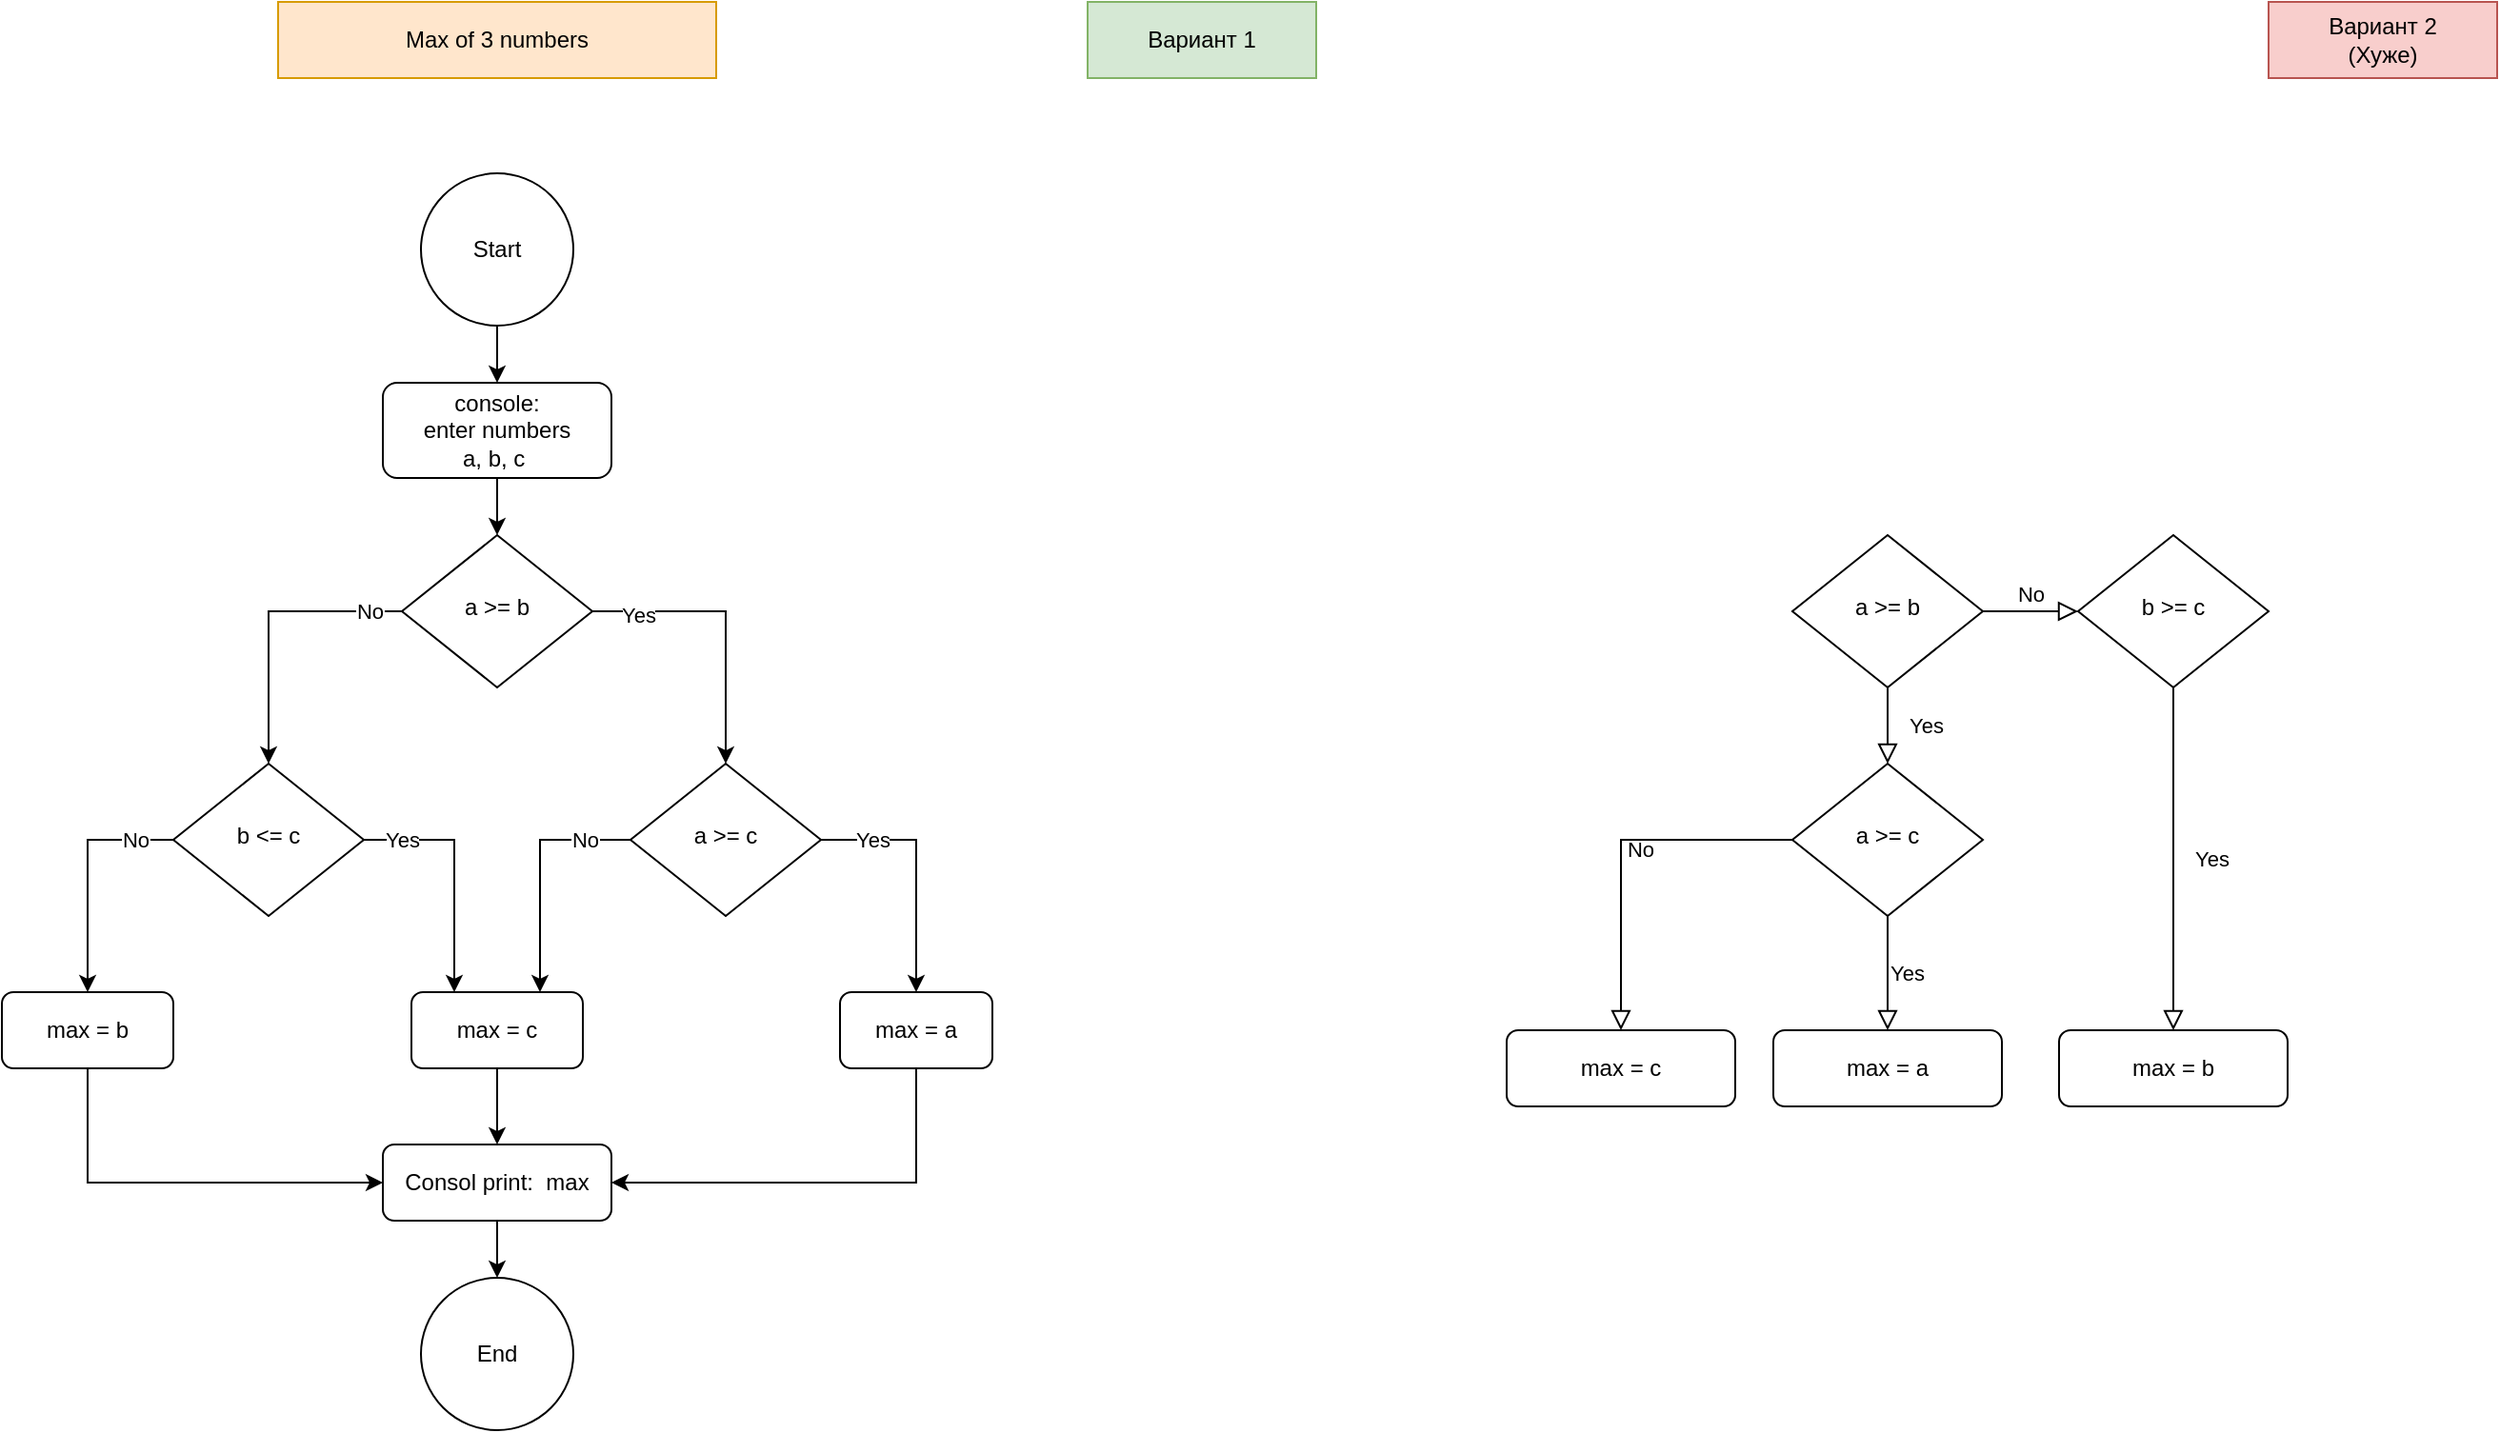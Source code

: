 <mxfile version="21.1.1" type="device">
  <diagram id="C5RBs43oDa-KdzZeNtuy" name="Page-1">
    <mxGraphModel dx="1434" dy="767" grid="1" gridSize="10" guides="1" tooltips="1" connect="1" arrows="1" fold="1" page="1" pageScale="1" pageWidth="827" pageHeight="1169" math="0" shadow="0">
      <root>
        <mxCell id="WIyWlLk6GJQsqaUBKTNV-0" />
        <mxCell id="WIyWlLk6GJQsqaUBKTNV-1" parent="WIyWlLk6GJQsqaUBKTNV-0" />
        <mxCell id="QQY2Uwe5fQTWb0ZK2LQ9-0" value="Start" style="ellipse;whiteSpace=wrap;html=1;aspect=fixed;" parent="WIyWlLk6GJQsqaUBKTNV-1" vertex="1">
          <mxGeometry x="300" y="110" width="80" height="80" as="geometry" />
        </mxCell>
        <mxCell id="QQY2Uwe5fQTWb0ZK2LQ9-1" value="" style="endArrow=classic;html=1;rounded=0;exitX=0.5;exitY=1;exitDx=0;exitDy=0;entryX=0.5;entryY=0;entryDx=0;entryDy=0;" parent="WIyWlLk6GJQsqaUBKTNV-1" source="QQY2Uwe5fQTWb0ZK2LQ9-0" target="QQY2Uwe5fQTWb0ZK2LQ9-2" edge="1">
          <mxGeometry width="50" height="50" relative="1" as="geometry">
            <mxPoint x="340" y="110" as="sourcePoint" />
            <mxPoint x="340" y="150" as="targetPoint" />
          </mxGeometry>
        </mxCell>
        <mxCell id="QQY2Uwe5fQTWb0ZK2LQ9-55" style="edgeStyle=orthogonalEdgeStyle;rounded=0;orthogonalLoop=1;jettySize=auto;html=1;exitX=0.5;exitY=1;exitDx=0;exitDy=0;entryX=0.5;entryY=0;entryDx=0;entryDy=0;" parent="WIyWlLk6GJQsqaUBKTNV-1" source="QQY2Uwe5fQTWb0ZK2LQ9-2" target="QQY2Uwe5fQTWb0ZK2LQ9-12" edge="1">
          <mxGeometry relative="1" as="geometry" />
        </mxCell>
        <mxCell id="QQY2Uwe5fQTWb0ZK2LQ9-2" value="console: &lt;br&gt;enter numbers&lt;br&gt;a, b, c&amp;nbsp;" style="rounded=1;whiteSpace=wrap;html=1;fontSize=12;glass=0;strokeWidth=1;shadow=0;" parent="WIyWlLk6GJQsqaUBKTNV-1" vertex="1">
          <mxGeometry x="280" y="220" width="120" height="50" as="geometry" />
        </mxCell>
        <mxCell id="QQY2Uwe5fQTWb0ZK2LQ9-27" style="edgeStyle=orthogonalEdgeStyle;rounded=0;orthogonalLoop=1;jettySize=auto;html=1;exitX=0;exitY=0.5;exitDx=0;exitDy=0;entryX=0.5;entryY=0;entryDx=0;entryDy=0;" parent="WIyWlLk6GJQsqaUBKTNV-1" source="QQY2Uwe5fQTWb0ZK2LQ9-12" target="QQY2Uwe5fQTWb0ZK2LQ9-17" edge="1">
          <mxGeometry relative="1" as="geometry" />
        </mxCell>
        <mxCell id="QQY2Uwe5fQTWb0ZK2LQ9-28" value="No" style="edgeLabel;html=1;align=center;verticalAlign=middle;resizable=0;points=[];" parent="QQY2Uwe5fQTWb0ZK2LQ9-27" vertex="1" connectable="0">
          <mxGeometry x="-0.167" relative="1" as="geometry">
            <mxPoint x="45" as="offset" />
          </mxGeometry>
        </mxCell>
        <mxCell id="QQY2Uwe5fQTWb0ZK2LQ9-29" style="edgeStyle=orthogonalEdgeStyle;rounded=0;orthogonalLoop=1;jettySize=auto;html=1;exitX=1;exitY=0.5;exitDx=0;exitDy=0;entryX=0.5;entryY=0;entryDx=0;entryDy=0;" parent="WIyWlLk6GJQsqaUBKTNV-1" source="QQY2Uwe5fQTWb0ZK2LQ9-12" target="QQY2Uwe5fQTWb0ZK2LQ9-13" edge="1">
          <mxGeometry relative="1" as="geometry" />
        </mxCell>
        <mxCell id="QQY2Uwe5fQTWb0ZK2LQ9-30" value="Yes" style="edgeLabel;html=1;align=center;verticalAlign=middle;resizable=0;points=[];" parent="QQY2Uwe5fQTWb0ZK2LQ9-29" vertex="1" connectable="0">
          <mxGeometry x="-0.69" y="-2" relative="1" as="geometry">
            <mxPoint as="offset" />
          </mxGeometry>
        </mxCell>
        <mxCell id="QQY2Uwe5fQTWb0ZK2LQ9-12" value="a &amp;gt;= b" style="rhombus;whiteSpace=wrap;html=1;shadow=0;fontFamily=Helvetica;fontSize=12;align=center;strokeWidth=1;spacing=6;spacingTop=-4;" parent="WIyWlLk6GJQsqaUBKTNV-1" vertex="1">
          <mxGeometry x="290" y="300" width="100" height="80" as="geometry" />
        </mxCell>
        <mxCell id="QQY2Uwe5fQTWb0ZK2LQ9-23" style="edgeStyle=orthogonalEdgeStyle;rounded=0;orthogonalLoop=1;jettySize=auto;html=1;exitX=0;exitY=0.5;exitDx=0;exitDy=0;entryX=0.75;entryY=0;entryDx=0;entryDy=0;" parent="WIyWlLk6GJQsqaUBKTNV-1" source="QQY2Uwe5fQTWb0ZK2LQ9-13" target="QQY2Uwe5fQTWb0ZK2LQ9-20" edge="1">
          <mxGeometry relative="1" as="geometry" />
        </mxCell>
        <mxCell id="QQY2Uwe5fQTWb0ZK2LQ9-24" value="No" style="edgeLabel;html=1;align=center;verticalAlign=middle;resizable=0;points=[];" parent="QQY2Uwe5fQTWb0ZK2LQ9-23" vertex="1" connectable="0">
          <mxGeometry x="0.2" y="2" relative="1" as="geometry">
            <mxPoint x="21" y="-29" as="offset" />
          </mxGeometry>
        </mxCell>
        <mxCell id="QQY2Uwe5fQTWb0ZK2LQ9-31" style="edgeStyle=orthogonalEdgeStyle;rounded=0;orthogonalLoop=1;jettySize=auto;html=1;exitX=1;exitY=0.5;exitDx=0;exitDy=0;entryX=0.5;entryY=0;entryDx=0;entryDy=0;" parent="WIyWlLk6GJQsqaUBKTNV-1" source="QQY2Uwe5fQTWb0ZK2LQ9-13" target="QQY2Uwe5fQTWb0ZK2LQ9-21" edge="1">
          <mxGeometry relative="1" as="geometry" />
        </mxCell>
        <mxCell id="QQY2Uwe5fQTWb0ZK2LQ9-32" value="Yes" style="edgeLabel;html=1;align=center;verticalAlign=middle;resizable=0;points=[];" parent="QQY2Uwe5fQTWb0ZK2LQ9-31" vertex="1" connectable="0">
          <mxGeometry x="-0.429" y="2" relative="1" as="geometry">
            <mxPoint x="-10" y="2" as="offset" />
          </mxGeometry>
        </mxCell>
        <mxCell id="QQY2Uwe5fQTWb0ZK2LQ9-13" value="a &amp;gt;= c" style="rhombus;whiteSpace=wrap;html=1;shadow=0;fontFamily=Helvetica;fontSize=12;align=center;strokeWidth=1;spacing=6;spacingTop=-4;" parent="WIyWlLk6GJQsqaUBKTNV-1" vertex="1">
          <mxGeometry x="410" y="420" width="100" height="80" as="geometry" />
        </mxCell>
        <mxCell id="QQY2Uwe5fQTWb0ZK2LQ9-36" style="edgeStyle=orthogonalEdgeStyle;rounded=0;orthogonalLoop=1;jettySize=auto;html=1;exitX=0.5;exitY=1;exitDx=0;exitDy=0;entryX=0;entryY=0.5;entryDx=0;entryDy=0;" parent="WIyWlLk6GJQsqaUBKTNV-1" source="QQY2Uwe5fQTWb0ZK2LQ9-16" target="QQY2Uwe5fQTWb0ZK2LQ9-35" edge="1">
          <mxGeometry relative="1" as="geometry" />
        </mxCell>
        <mxCell id="QQY2Uwe5fQTWb0ZK2LQ9-16" value="max = b" style="rounded=1;whiteSpace=wrap;html=1;fontSize=12;glass=0;strokeWidth=1;shadow=0;" parent="WIyWlLk6GJQsqaUBKTNV-1" vertex="1">
          <mxGeometry x="80" y="540" width="90" height="40" as="geometry" />
        </mxCell>
        <mxCell id="QQY2Uwe5fQTWb0ZK2LQ9-25" style="edgeStyle=orthogonalEdgeStyle;rounded=0;orthogonalLoop=1;jettySize=auto;html=1;exitX=1;exitY=0.5;exitDx=0;exitDy=0;entryX=0.25;entryY=0;entryDx=0;entryDy=0;" parent="WIyWlLk6GJQsqaUBKTNV-1" source="QQY2Uwe5fQTWb0ZK2LQ9-17" target="QQY2Uwe5fQTWb0ZK2LQ9-20" edge="1">
          <mxGeometry relative="1" as="geometry" />
        </mxCell>
        <mxCell id="QQY2Uwe5fQTWb0ZK2LQ9-26" value="Yes" style="edgeLabel;html=1;align=center;verticalAlign=middle;resizable=0;points=[];" parent="QQY2Uwe5fQTWb0ZK2LQ9-25" vertex="1" connectable="0">
          <mxGeometry x="-0.264" relative="1" as="geometry">
            <mxPoint x="-27" as="offset" />
          </mxGeometry>
        </mxCell>
        <mxCell id="QQY2Uwe5fQTWb0ZK2LQ9-33" style="edgeStyle=orthogonalEdgeStyle;rounded=0;orthogonalLoop=1;jettySize=auto;html=1;exitX=0;exitY=0.5;exitDx=0;exitDy=0;entryX=0.5;entryY=0;entryDx=0;entryDy=0;" parent="WIyWlLk6GJQsqaUBKTNV-1" source="QQY2Uwe5fQTWb0ZK2LQ9-17" target="QQY2Uwe5fQTWb0ZK2LQ9-16" edge="1">
          <mxGeometry relative="1" as="geometry" />
        </mxCell>
        <mxCell id="QQY2Uwe5fQTWb0ZK2LQ9-34" value="No" style="edgeLabel;html=1;align=center;verticalAlign=middle;resizable=0;points=[];" parent="QQY2Uwe5fQTWb0ZK2LQ9-33" vertex="1" connectable="0">
          <mxGeometry x="-0.408" relative="1" as="geometry">
            <mxPoint x="17" as="offset" />
          </mxGeometry>
        </mxCell>
        <mxCell id="QQY2Uwe5fQTWb0ZK2LQ9-17" value="b &amp;lt;= c" style="rhombus;whiteSpace=wrap;html=1;shadow=0;fontFamily=Helvetica;fontSize=12;align=center;strokeWidth=1;spacing=6;spacingTop=-4;" parent="WIyWlLk6GJQsqaUBKTNV-1" vertex="1">
          <mxGeometry x="170" y="420" width="100" height="80" as="geometry" />
        </mxCell>
        <mxCell id="QQY2Uwe5fQTWb0ZK2LQ9-37" style="edgeStyle=orthogonalEdgeStyle;rounded=0;orthogonalLoop=1;jettySize=auto;html=1;exitX=0.5;exitY=1;exitDx=0;exitDy=0;entryX=0.5;entryY=0;entryDx=0;entryDy=0;" parent="WIyWlLk6GJQsqaUBKTNV-1" source="QQY2Uwe5fQTWb0ZK2LQ9-20" target="QQY2Uwe5fQTWb0ZK2LQ9-35" edge="1">
          <mxGeometry relative="1" as="geometry" />
        </mxCell>
        <mxCell id="QQY2Uwe5fQTWb0ZK2LQ9-20" value="max = c" style="rounded=1;whiteSpace=wrap;html=1;fontSize=12;glass=0;strokeWidth=1;shadow=0;" parent="WIyWlLk6GJQsqaUBKTNV-1" vertex="1">
          <mxGeometry x="295" y="540" width="90" height="40" as="geometry" />
        </mxCell>
        <mxCell id="QQY2Uwe5fQTWb0ZK2LQ9-38" style="edgeStyle=orthogonalEdgeStyle;rounded=0;orthogonalLoop=1;jettySize=auto;html=1;exitX=0.5;exitY=1;exitDx=0;exitDy=0;entryX=1;entryY=0.5;entryDx=0;entryDy=0;" parent="WIyWlLk6GJQsqaUBKTNV-1" source="QQY2Uwe5fQTWb0ZK2LQ9-21" target="QQY2Uwe5fQTWb0ZK2LQ9-35" edge="1">
          <mxGeometry relative="1" as="geometry" />
        </mxCell>
        <mxCell id="QQY2Uwe5fQTWb0ZK2LQ9-21" value="max = a" style="rounded=1;whiteSpace=wrap;html=1;fontSize=12;glass=0;strokeWidth=1;shadow=0;" parent="WIyWlLk6GJQsqaUBKTNV-1" vertex="1">
          <mxGeometry x="520" y="540" width="80" height="40" as="geometry" />
        </mxCell>
        <mxCell id="QQY2Uwe5fQTWb0ZK2LQ9-42" style="edgeStyle=orthogonalEdgeStyle;rounded=0;orthogonalLoop=1;jettySize=auto;html=1;exitX=0.5;exitY=1;exitDx=0;exitDy=0;entryX=0.5;entryY=0;entryDx=0;entryDy=0;" parent="WIyWlLk6GJQsqaUBKTNV-1" source="QQY2Uwe5fQTWb0ZK2LQ9-35" target="QQY2Uwe5fQTWb0ZK2LQ9-39" edge="1">
          <mxGeometry relative="1" as="geometry" />
        </mxCell>
        <mxCell id="QQY2Uwe5fQTWb0ZK2LQ9-35" value="Consol print:&amp;nbsp; max" style="rounded=1;whiteSpace=wrap;html=1;fontSize=12;glass=0;strokeWidth=1;shadow=0;" parent="WIyWlLk6GJQsqaUBKTNV-1" vertex="1">
          <mxGeometry x="280" y="620" width="120" height="40" as="geometry" />
        </mxCell>
        <mxCell id="QQY2Uwe5fQTWb0ZK2LQ9-39" value="End" style="ellipse;whiteSpace=wrap;html=1;aspect=fixed;" parent="WIyWlLk6GJQsqaUBKTNV-1" vertex="1">
          <mxGeometry x="300" y="690" width="80" height="80" as="geometry" />
        </mxCell>
        <mxCell id="QQY2Uwe5fQTWb0ZK2LQ9-43" value="Yes" style="rounded=0;html=1;jettySize=auto;orthogonalLoop=1;fontSize=11;endArrow=block;endFill=0;endSize=8;strokeWidth=1;shadow=0;labelBackgroundColor=none;edgeStyle=orthogonalEdgeStyle;" parent="WIyWlLk6GJQsqaUBKTNV-1" source="QQY2Uwe5fQTWb0ZK2LQ9-45" target="QQY2Uwe5fQTWb0ZK2LQ9-46" edge="1">
          <mxGeometry y="20" relative="1" as="geometry">
            <mxPoint as="offset" />
          </mxGeometry>
        </mxCell>
        <mxCell id="QQY2Uwe5fQTWb0ZK2LQ9-44" value="No" style="edgeStyle=orthogonalEdgeStyle;rounded=0;html=1;jettySize=auto;orthogonalLoop=1;fontSize=11;endArrow=block;endFill=0;endSize=8;strokeWidth=1;shadow=0;labelBackgroundColor=none;" parent="WIyWlLk6GJQsqaUBKTNV-1" source="QQY2Uwe5fQTWb0ZK2LQ9-45" edge="1">
          <mxGeometry y="10" relative="1" as="geometry">
            <mxPoint as="offset" />
            <mxPoint x="1170" y="340" as="targetPoint" />
          </mxGeometry>
        </mxCell>
        <mxCell id="QQY2Uwe5fQTWb0ZK2LQ9-45" value="a &amp;gt;= b" style="rhombus;whiteSpace=wrap;html=1;shadow=0;fontFamily=Helvetica;fontSize=12;align=center;strokeWidth=1;spacing=6;spacingTop=-4;" parent="WIyWlLk6GJQsqaUBKTNV-1" vertex="1">
          <mxGeometry x="1020" y="300" width="100" height="80" as="geometry" />
        </mxCell>
        <mxCell id="QQY2Uwe5fQTWb0ZK2LQ9-46" value="a &amp;gt;= c" style="rhombus;whiteSpace=wrap;html=1;shadow=0;fontFamily=Helvetica;fontSize=12;align=center;strokeWidth=1;spacing=6;spacingTop=-4;" parent="WIyWlLk6GJQsqaUBKTNV-1" vertex="1">
          <mxGeometry x="1020" y="420" width="100" height="80" as="geometry" />
        </mxCell>
        <mxCell id="QQY2Uwe5fQTWb0ZK2LQ9-47" value="max = a" style="rounded=1;whiteSpace=wrap;html=1;fontSize=12;glass=0;strokeWidth=1;shadow=0;" parent="WIyWlLk6GJQsqaUBKTNV-1" vertex="1">
          <mxGeometry x="1010" y="560" width="120" height="40" as="geometry" />
        </mxCell>
        <mxCell id="QQY2Uwe5fQTWb0ZK2LQ9-48" value="Yes" style="edgeStyle=orthogonalEdgeStyle;rounded=0;html=1;jettySize=auto;orthogonalLoop=1;fontSize=11;endArrow=block;endFill=0;endSize=8;strokeWidth=1;shadow=0;labelBackgroundColor=none;exitX=0.5;exitY=1;exitDx=0;exitDy=0;entryX=0.5;entryY=0;entryDx=0;entryDy=0;" parent="WIyWlLk6GJQsqaUBKTNV-1" source="QQY2Uwe5fQTWb0ZK2LQ9-46" target="QQY2Uwe5fQTWb0ZK2LQ9-47" edge="1">
          <mxGeometry y="10" relative="1" as="geometry">
            <mxPoint as="offset" />
            <mxPoint x="1130" y="470" as="sourcePoint" />
            <mxPoint x="1180" y="470" as="targetPoint" />
          </mxGeometry>
        </mxCell>
        <mxCell id="QQY2Uwe5fQTWb0ZK2LQ9-49" value="max = b" style="rounded=1;whiteSpace=wrap;html=1;fontSize=12;glass=0;strokeWidth=1;shadow=0;" parent="WIyWlLk6GJQsqaUBKTNV-1" vertex="1">
          <mxGeometry x="1160" y="560" width="120" height="40" as="geometry" />
        </mxCell>
        <mxCell id="QQY2Uwe5fQTWb0ZK2LQ9-50" value="b &amp;gt;= c" style="rhombus;whiteSpace=wrap;html=1;shadow=0;fontFamily=Helvetica;fontSize=12;align=center;strokeWidth=1;spacing=6;spacingTop=-4;" parent="WIyWlLk6GJQsqaUBKTNV-1" vertex="1">
          <mxGeometry x="1170" y="300" width="100" height="80" as="geometry" />
        </mxCell>
        <mxCell id="QQY2Uwe5fQTWb0ZK2LQ9-51" value="No" style="edgeStyle=orthogonalEdgeStyle;rounded=0;html=1;jettySize=auto;orthogonalLoop=1;fontSize=11;endArrow=block;endFill=0;endSize=8;strokeWidth=1;shadow=0;labelBackgroundColor=none;" parent="WIyWlLk6GJQsqaUBKTNV-1" edge="1">
          <mxGeometry y="10" relative="1" as="geometry">
            <mxPoint as="offset" />
            <mxPoint x="1020" y="460" as="sourcePoint" />
            <mxPoint x="930" y="560" as="targetPoint" />
            <Array as="points">
              <mxPoint x="1000" y="460" />
              <mxPoint x="1000" y="460" />
            </Array>
          </mxGeometry>
        </mxCell>
        <mxCell id="QQY2Uwe5fQTWb0ZK2LQ9-52" value="Yes" style="rounded=0;html=1;jettySize=auto;orthogonalLoop=1;fontSize=11;endArrow=block;endFill=0;endSize=8;strokeWidth=1;shadow=0;labelBackgroundColor=none;edgeStyle=orthogonalEdgeStyle;exitX=0.5;exitY=1;exitDx=0;exitDy=0;" parent="WIyWlLk6GJQsqaUBKTNV-1" source="QQY2Uwe5fQTWb0ZK2LQ9-50" edge="1">
          <mxGeometry y="20" relative="1" as="geometry">
            <mxPoint as="offset" />
            <mxPoint x="1219.5" y="390" as="sourcePoint" />
            <mxPoint x="1220" y="560" as="targetPoint" />
            <Array as="points">
              <mxPoint x="1220" y="410" />
            </Array>
          </mxGeometry>
        </mxCell>
        <mxCell id="QQY2Uwe5fQTWb0ZK2LQ9-53" value="max = c" style="rounded=1;whiteSpace=wrap;html=1;fontSize=12;glass=0;strokeWidth=1;shadow=0;" parent="WIyWlLk6GJQsqaUBKTNV-1" vertex="1">
          <mxGeometry x="870" y="560" width="120" height="40" as="geometry" />
        </mxCell>
        <mxCell id="fGq1hlFb68w8veUN5yNm-0" value="Вариант 2&lt;br&gt;(Хуже)" style="rounded=0;whiteSpace=wrap;html=1;fillColor=#f8cecc;strokeColor=#b85450;" vertex="1" parent="WIyWlLk6GJQsqaUBKTNV-1">
          <mxGeometry x="1270" y="20" width="120" height="40" as="geometry" />
        </mxCell>
        <mxCell id="fGq1hlFb68w8veUN5yNm-1" value="Вариант 1" style="rounded=0;whiteSpace=wrap;html=1;fillColor=#d5e8d4;strokeColor=#82b366;" vertex="1" parent="WIyWlLk6GJQsqaUBKTNV-1">
          <mxGeometry x="650" y="20" width="120" height="40" as="geometry" />
        </mxCell>
        <mxCell id="fGq1hlFb68w8veUN5yNm-2" value="Max of 3 numbers" style="rounded=0;whiteSpace=wrap;html=1;fillColor=#ffe6cc;strokeColor=#d79b00;" vertex="1" parent="WIyWlLk6GJQsqaUBKTNV-1">
          <mxGeometry x="225" y="20" width="230" height="40" as="geometry" />
        </mxCell>
      </root>
    </mxGraphModel>
  </diagram>
</mxfile>
